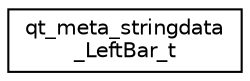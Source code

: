 digraph "Graphical Class Hierarchy"
{
  edge [fontname="Helvetica",fontsize="10",labelfontname="Helvetica",labelfontsize="10"];
  node [fontname="Helvetica",fontsize="10",shape=record];
  rankdir="LR";
  Node1 [label="qt_meta_stringdata\l_LeftBar_t",height=0.2,width=0.4,color="black", fillcolor="white", style="filled",URL="$structqt__meta__stringdata__LeftBar__t.html"];
}
